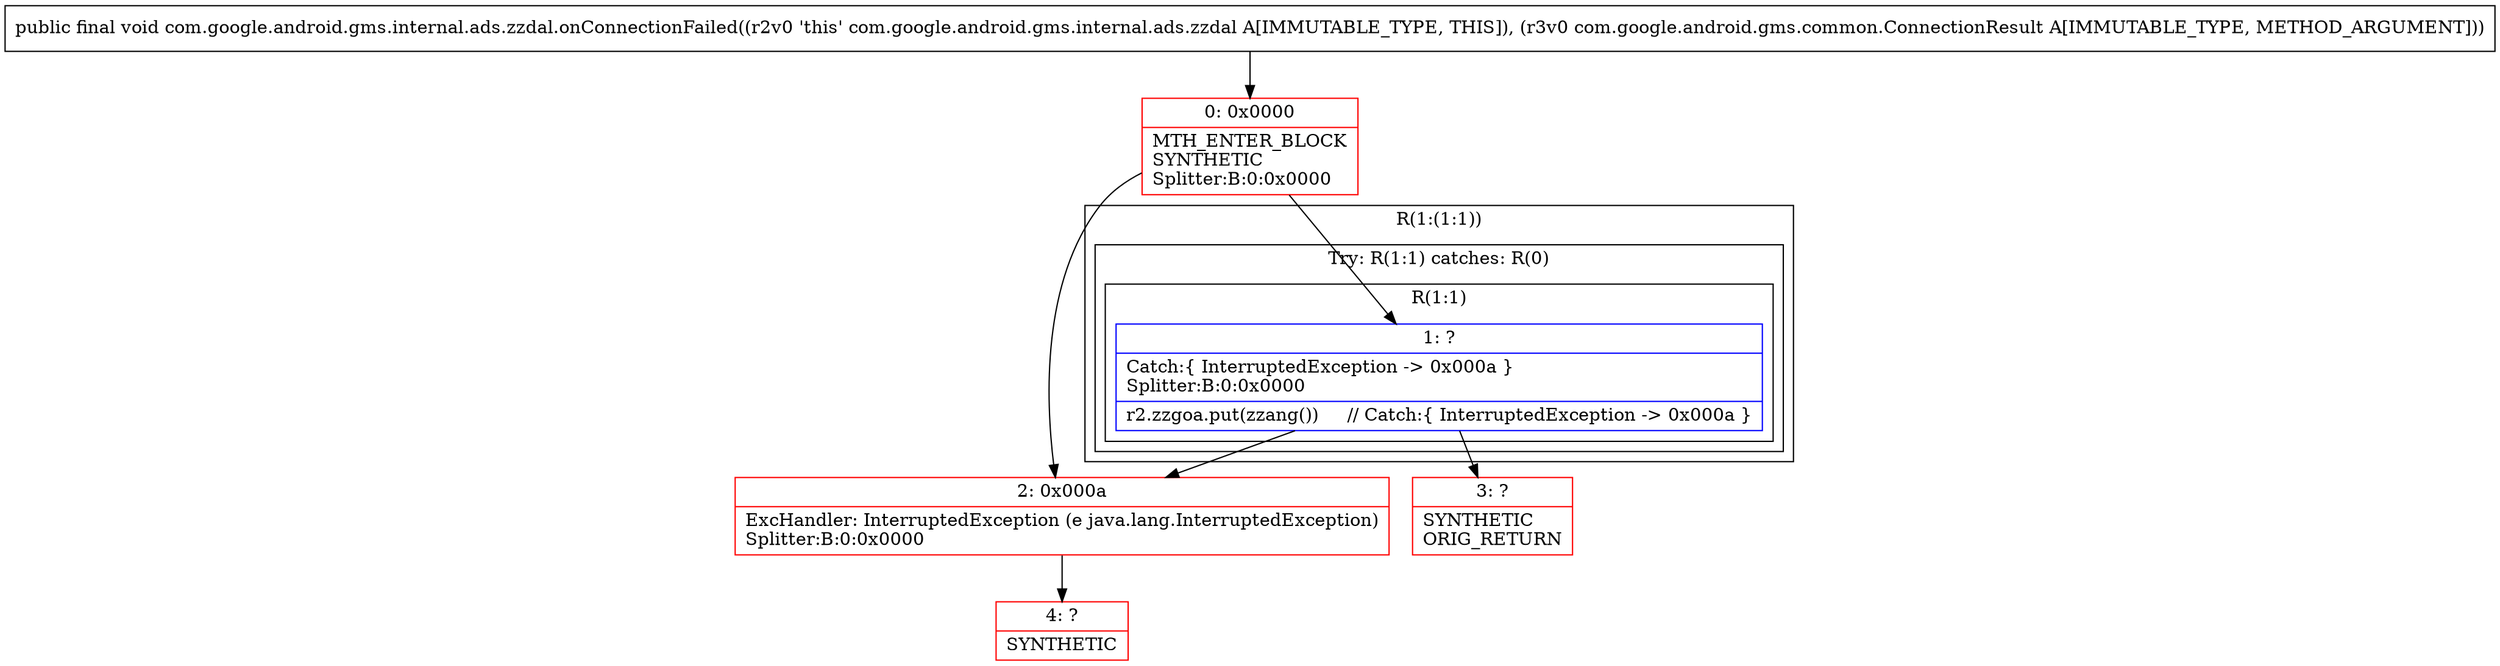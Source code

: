 digraph "CFG forcom.google.android.gms.internal.ads.zzdal.onConnectionFailed(Lcom\/google\/android\/gms\/common\/ConnectionResult;)V" {
subgraph cluster_Region_1487729538 {
label = "R(1:(1:1))";
node [shape=record,color=blue];
subgraph cluster_TryCatchRegion_217776070 {
label = "Try: R(1:1) catches: R(0)";
node [shape=record,color=blue];
subgraph cluster_Region_1079450742 {
label = "R(1:1)";
node [shape=record,color=blue];
Node_1 [shape=record,label="{1\:\ ?|Catch:\{ InterruptedException \-\> 0x000a \}\lSplitter:B:0:0x0000\l|r2.zzgoa.put(zzang())     \/\/ Catch:\{ InterruptedException \-\> 0x000a \}\l}"];
}
subgraph cluster_Region_1326915549 {
label = "R(0) | ExcHandler: InterruptedException (e java.lang.InterruptedException)\l";
node [shape=record,color=blue];
}
}
}
subgraph cluster_Region_1326915549 {
label = "R(0) | ExcHandler: InterruptedException (e java.lang.InterruptedException)\l";
node [shape=record,color=blue];
}
Node_0 [shape=record,color=red,label="{0\:\ 0x0000|MTH_ENTER_BLOCK\lSYNTHETIC\lSplitter:B:0:0x0000\l}"];
Node_2 [shape=record,color=red,label="{2\:\ 0x000a|ExcHandler: InterruptedException (e java.lang.InterruptedException)\lSplitter:B:0:0x0000\l}"];
Node_3 [shape=record,color=red,label="{3\:\ ?|SYNTHETIC\lORIG_RETURN\l}"];
Node_4 [shape=record,color=red,label="{4\:\ ?|SYNTHETIC\l}"];
MethodNode[shape=record,label="{public final void com.google.android.gms.internal.ads.zzdal.onConnectionFailed((r2v0 'this' com.google.android.gms.internal.ads.zzdal A[IMMUTABLE_TYPE, THIS]), (r3v0 com.google.android.gms.common.ConnectionResult A[IMMUTABLE_TYPE, METHOD_ARGUMENT])) }"];
MethodNode -> Node_0;
Node_1 -> Node_2;
Node_1 -> Node_3;
Node_0 -> Node_1;
Node_0 -> Node_2;
Node_2 -> Node_4;
}

